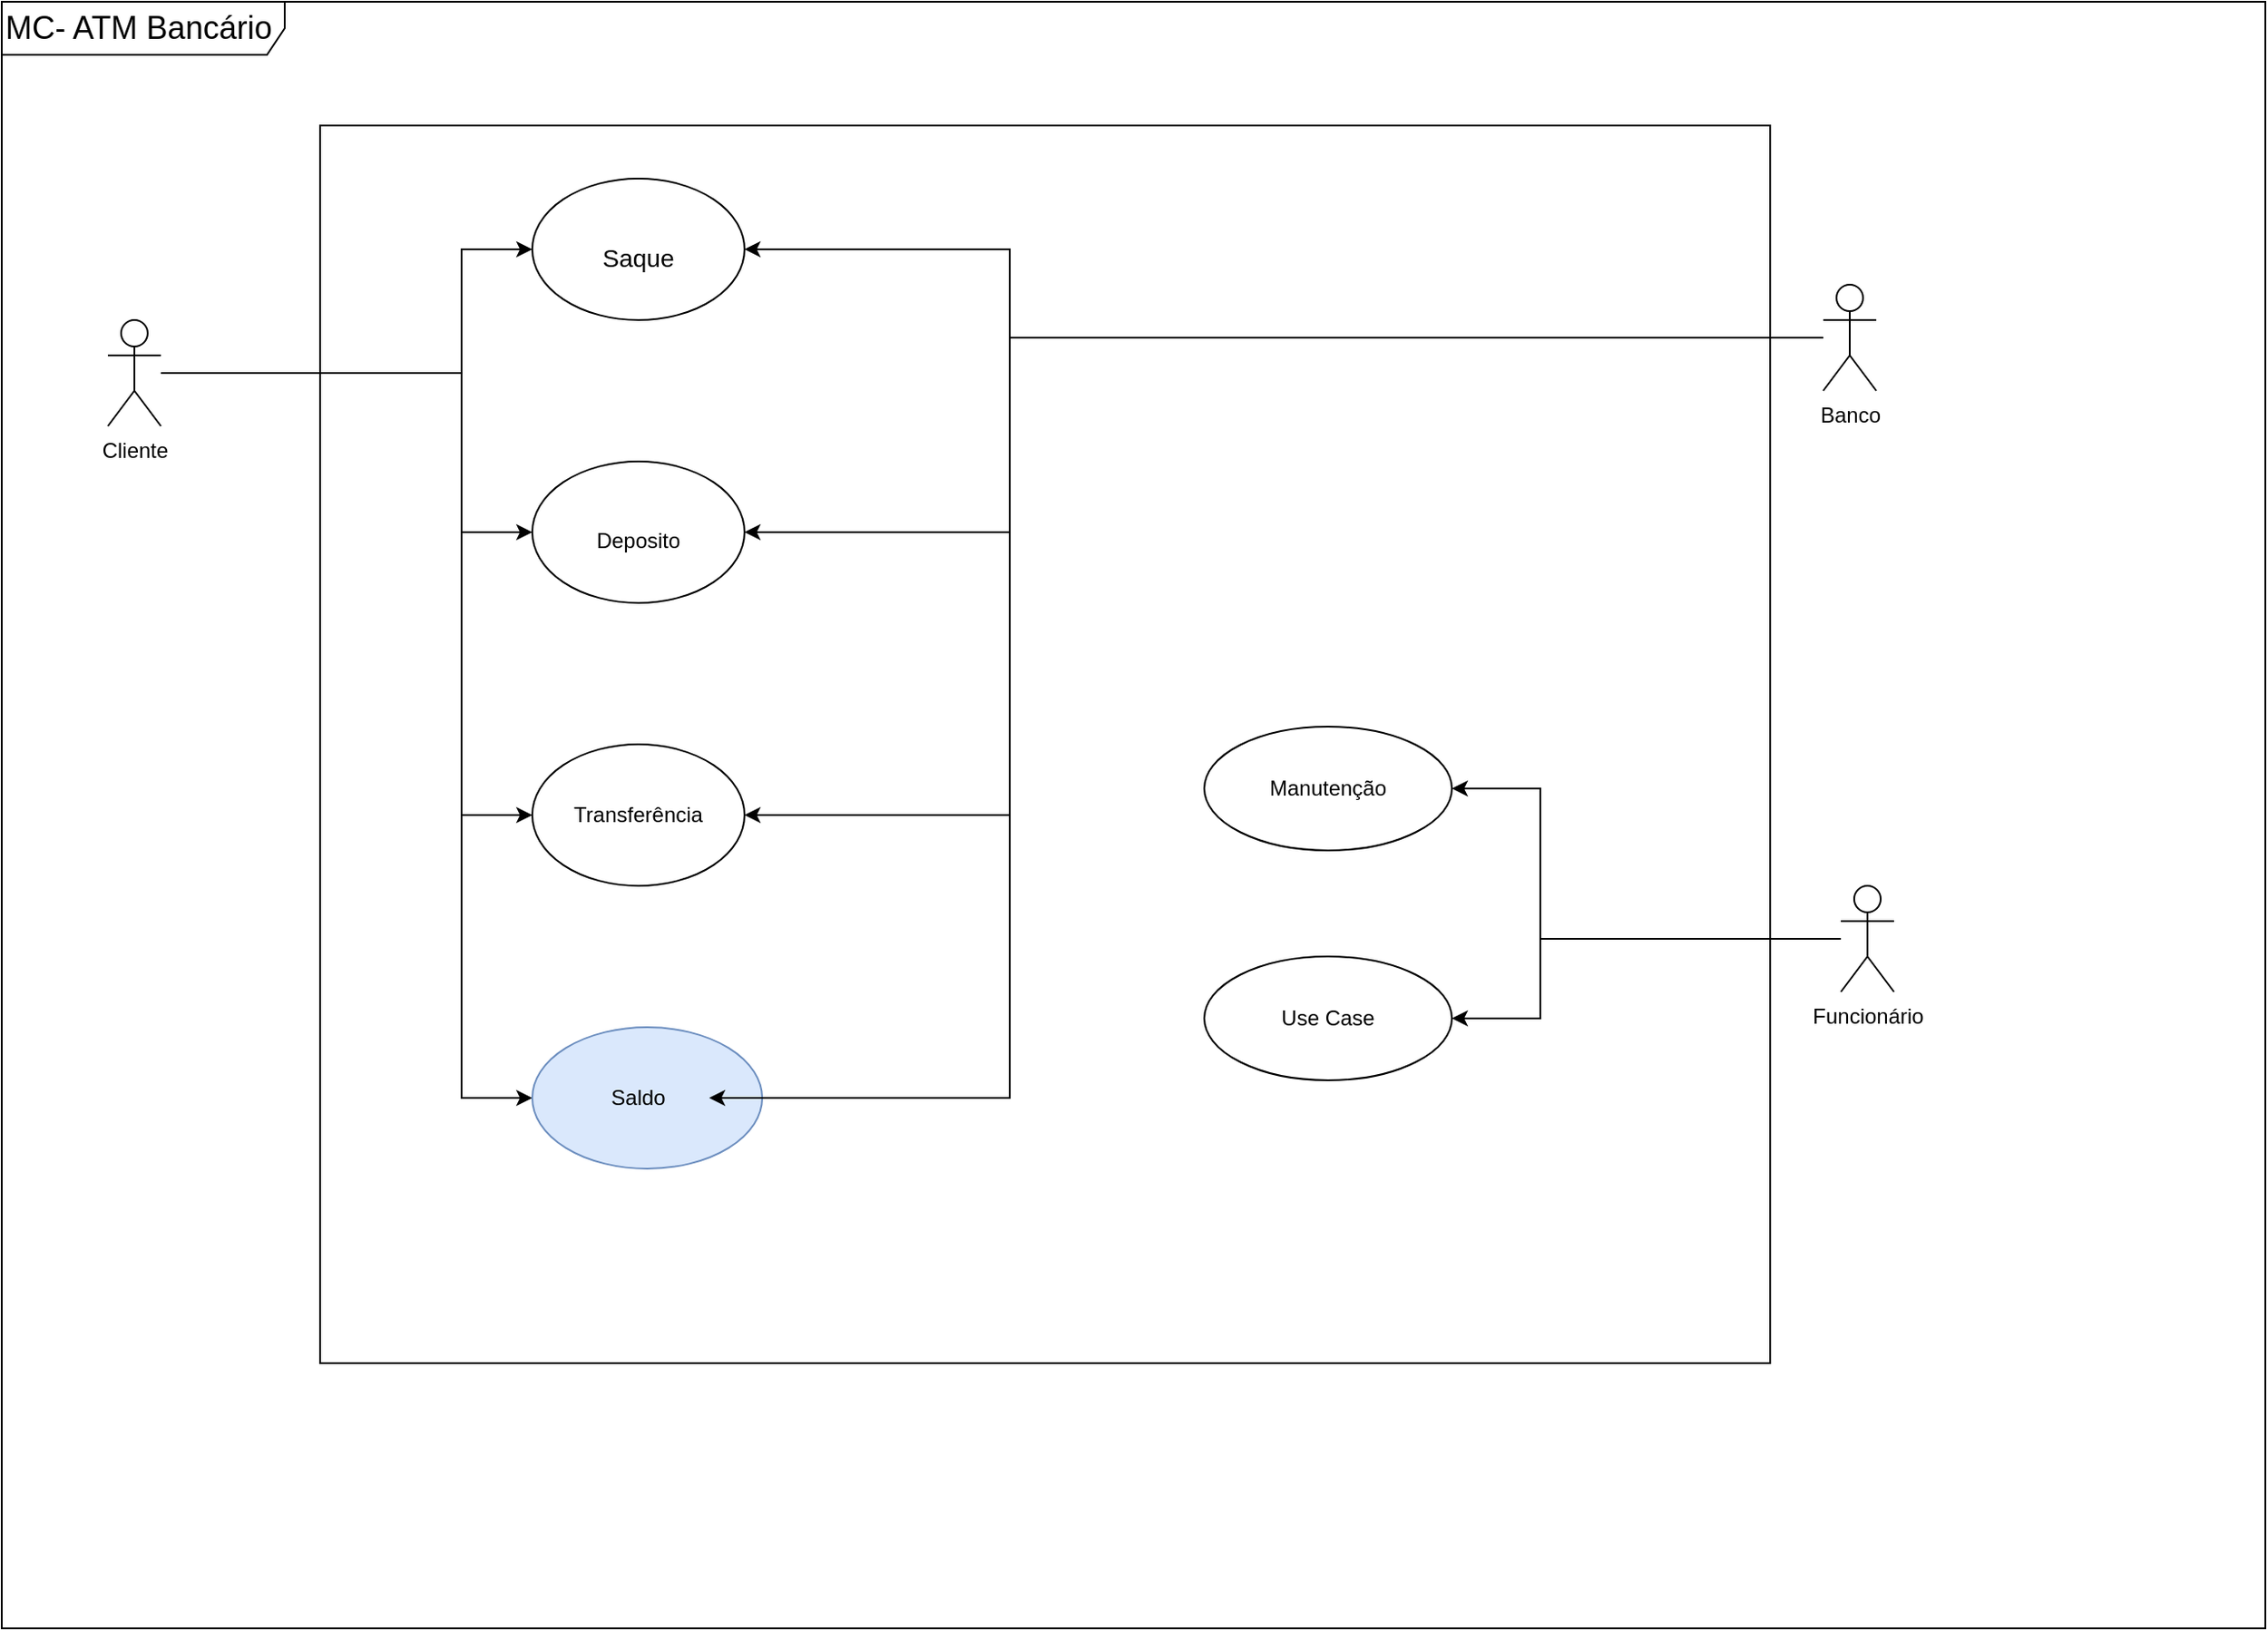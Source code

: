 <mxfile version="13.7.9" type="github">
  <diagram id="3lxpitrI4H_OSX3MgxeZ" name="Page-1">
    <mxGraphModel dx="1613" dy="1063" grid="1" gridSize="10" guides="1" tooltips="1" connect="1" arrows="1" fold="1" page="1" pageScale="1" pageWidth="827" pageHeight="1169" math="0" shadow="0">
      <root>
        <mxCell id="0" />
        <mxCell id="1" parent="0" />
        <mxCell id="06irQFUg_kufGNxPoZZQ-16" value="&lt;font style=&quot;font-size: 18px&quot;&gt;MC- ATM Bancário&amp;nbsp;&lt;/font&gt;" style="shape=umlFrame;whiteSpace=wrap;html=1;width=160;height=30;" vertex="1" parent="1">
          <mxGeometry x="350" y="160" width="1280" height="920" as="geometry" />
        </mxCell>
        <mxCell id="06irQFUg_kufGNxPoZZQ-17" value="" style="html=1;" vertex="1" parent="1">
          <mxGeometry x="530" y="230" width="820" height="700" as="geometry" />
        </mxCell>
        <mxCell id="06irQFUg_kufGNxPoZZQ-18" value="" style="edgeStyle=orthogonalEdgeStyle;rounded=0;orthogonalLoop=1;jettySize=auto;html=1;" edge="1" parent="1" source="06irQFUg_kufGNxPoZZQ-20" target="06irQFUg_kufGNxPoZZQ-21">
          <mxGeometry relative="1" as="geometry">
            <Array as="points">
              <mxPoint x="610" y="370" />
              <mxPoint x="610" y="300" />
            </Array>
          </mxGeometry>
        </mxCell>
        <mxCell id="06irQFUg_kufGNxPoZZQ-41" style="edgeStyle=orthogonalEdgeStyle;rounded=0;orthogonalLoop=1;jettySize=auto;html=1;entryX=0;entryY=0.5;entryDx=0;entryDy=0;" edge="1" parent="1" source="06irQFUg_kufGNxPoZZQ-20" target="06irQFUg_kufGNxPoZZQ-24">
          <mxGeometry relative="1" as="geometry">
            <Array as="points">
              <mxPoint x="610" y="370" />
              <mxPoint x="610" y="460" />
            </Array>
          </mxGeometry>
        </mxCell>
        <mxCell id="06irQFUg_kufGNxPoZZQ-42" style="edgeStyle=orthogonalEdgeStyle;rounded=0;orthogonalLoop=1;jettySize=auto;html=1;entryX=0;entryY=0.5;entryDx=0;entryDy=0;" edge="1" parent="1" source="06irQFUg_kufGNxPoZZQ-20" target="06irQFUg_kufGNxPoZZQ-27">
          <mxGeometry relative="1" as="geometry">
            <Array as="points">
              <mxPoint x="610" y="370" />
              <mxPoint x="610" y="620" />
            </Array>
          </mxGeometry>
        </mxCell>
        <mxCell id="06irQFUg_kufGNxPoZZQ-43" style="edgeStyle=orthogonalEdgeStyle;rounded=0;orthogonalLoop=1;jettySize=auto;html=1;entryX=0;entryY=0.5;entryDx=0;entryDy=0;" edge="1" parent="1" source="06irQFUg_kufGNxPoZZQ-20" target="06irQFUg_kufGNxPoZZQ-29">
          <mxGeometry relative="1" as="geometry">
            <Array as="points">
              <mxPoint x="610" y="370" />
              <mxPoint x="610" y="780" />
            </Array>
          </mxGeometry>
        </mxCell>
        <mxCell id="06irQFUg_kufGNxPoZZQ-20" value="Cliente" style="shape=umlActor;verticalLabelPosition=bottom;verticalAlign=top;html=1;outlineConnect=0;" vertex="1" parent="1">
          <mxGeometry x="410" y="340" width="30" height="60" as="geometry" />
        </mxCell>
        <mxCell id="06irQFUg_kufGNxPoZZQ-21" value="" style="ellipse;whiteSpace=wrap;html=1;verticalAlign=top;" vertex="1" parent="1">
          <mxGeometry x="650" y="260" width="120" height="80" as="geometry" />
        </mxCell>
        <mxCell id="06irQFUg_kufGNxPoZZQ-24" value="" style="ellipse;whiteSpace=wrap;html=1;verticalAlign=top;" vertex="1" parent="1">
          <mxGeometry x="650" y="420" width="120" height="80" as="geometry" />
        </mxCell>
        <mxCell id="06irQFUg_kufGNxPoZZQ-27" value="" style="ellipse;whiteSpace=wrap;html=1;verticalAlign=top;" vertex="1" parent="1">
          <mxGeometry x="650" y="580" width="120" height="80" as="geometry" />
        </mxCell>
        <mxCell id="06irQFUg_kufGNxPoZZQ-29" value="" style="ellipse;whiteSpace=wrap;html=1;verticalAlign=top;fillColor=#dae8fc;strokeColor=#6c8ebf;" vertex="1" parent="1">
          <mxGeometry x="650" y="740" width="130" height="80" as="geometry" />
        </mxCell>
        <mxCell id="06irQFUg_kufGNxPoZZQ-30" value="&lt;font style=&quot;font-size: 14px&quot;&gt;Saque&lt;/font&gt;" style="text;html=1;strokeColor=none;fillColor=none;align=center;verticalAlign=middle;whiteSpace=wrap;rounded=0;" vertex="1" parent="1">
          <mxGeometry x="670" y="290" width="80" height="30" as="geometry" />
        </mxCell>
        <mxCell id="06irQFUg_kufGNxPoZZQ-32" value="Deposito" style="text;html=1;strokeColor=none;fillColor=none;align=center;verticalAlign=middle;whiteSpace=wrap;rounded=0;" vertex="1" parent="1">
          <mxGeometry x="670" y="450" width="80" height="30" as="geometry" />
        </mxCell>
        <mxCell id="06irQFUg_kufGNxPoZZQ-33" value="Transferência" style="text;html=1;strokeColor=none;fillColor=none;align=center;verticalAlign=middle;whiteSpace=wrap;rounded=0;" vertex="1" parent="1">
          <mxGeometry x="670" y="605" width="80" height="30" as="geometry" />
        </mxCell>
        <mxCell id="06irQFUg_kufGNxPoZZQ-34" value="Saldo" style="text;html=1;strokeColor=none;fillColor=none;align=center;verticalAlign=middle;whiteSpace=wrap;rounded=0;" vertex="1" parent="1">
          <mxGeometry x="670" y="765" width="80" height="30" as="geometry" />
        </mxCell>
        <mxCell id="06irQFUg_kufGNxPoZZQ-55" style="edgeStyle=orthogonalEdgeStyle;rounded=0;orthogonalLoop=1;jettySize=auto;html=1;entryX=1;entryY=0.5;entryDx=0;entryDy=0;" edge="1" parent="1" source="06irQFUg_kufGNxPoZZQ-37" target="06irQFUg_kufGNxPoZZQ-49">
          <mxGeometry relative="1" as="geometry">
            <Array as="points">
              <mxPoint x="1395" y="690" />
              <mxPoint x="1220" y="690" />
              <mxPoint x="1220" y="605" />
            </Array>
          </mxGeometry>
        </mxCell>
        <mxCell id="06irQFUg_kufGNxPoZZQ-57" style="edgeStyle=orthogonalEdgeStyle;rounded=0;orthogonalLoop=1;jettySize=auto;html=1;entryX=1;entryY=0.5;entryDx=0;entryDy=0;" edge="1" parent="1" source="06irQFUg_kufGNxPoZZQ-37" target="06irQFUg_kufGNxPoZZQ-50">
          <mxGeometry relative="1" as="geometry">
            <Array as="points">
              <mxPoint x="1220" y="690" />
              <mxPoint x="1220" y="735" />
            </Array>
          </mxGeometry>
        </mxCell>
        <mxCell id="06irQFUg_kufGNxPoZZQ-37" value="Funcionário" style="shape=umlActor;verticalLabelPosition=bottom;verticalAlign=top;html=1;outlineConnect=0;" vertex="1" parent="1">
          <mxGeometry x="1390" y="660" width="30" height="60" as="geometry" />
        </mxCell>
        <mxCell id="06irQFUg_kufGNxPoZZQ-47" style="edgeStyle=orthogonalEdgeStyle;rounded=0;orthogonalLoop=1;jettySize=auto;html=1;entryX=1;entryY=0.5;entryDx=0;entryDy=0;" edge="1" parent="1" source="06irQFUg_kufGNxPoZZQ-39" target="06irQFUg_kufGNxPoZZQ-21">
          <mxGeometry relative="1" as="geometry">
            <Array as="points">
              <mxPoint x="920" y="350" />
              <mxPoint x="920" y="300" />
            </Array>
          </mxGeometry>
        </mxCell>
        <mxCell id="06irQFUg_kufGNxPoZZQ-53" style="edgeStyle=orthogonalEdgeStyle;rounded=0;orthogonalLoop=1;jettySize=auto;html=1;entryX=1;entryY=0.5;entryDx=0;entryDy=0;" edge="1" parent="1" source="06irQFUg_kufGNxPoZZQ-39" target="06irQFUg_kufGNxPoZZQ-27">
          <mxGeometry relative="1" as="geometry">
            <Array as="points">
              <mxPoint x="920" y="350" />
              <mxPoint x="920" y="620" />
            </Array>
          </mxGeometry>
        </mxCell>
        <mxCell id="06irQFUg_kufGNxPoZZQ-54" style="edgeStyle=orthogonalEdgeStyle;rounded=0;orthogonalLoop=1;jettySize=auto;html=1;entryX=1;entryY=0.5;entryDx=0;entryDy=0;" edge="1" parent="1" source="06irQFUg_kufGNxPoZZQ-39" target="06irQFUg_kufGNxPoZZQ-34">
          <mxGeometry relative="1" as="geometry">
            <Array as="points">
              <mxPoint x="920" y="350" />
              <mxPoint x="920" y="780" />
            </Array>
          </mxGeometry>
        </mxCell>
        <mxCell id="06irQFUg_kufGNxPoZZQ-58" style="edgeStyle=orthogonalEdgeStyle;rounded=0;orthogonalLoop=1;jettySize=auto;html=1;entryX=1;entryY=0.5;entryDx=0;entryDy=0;" edge="1" parent="1" source="06irQFUg_kufGNxPoZZQ-39" target="06irQFUg_kufGNxPoZZQ-24">
          <mxGeometry relative="1" as="geometry">
            <Array as="points">
              <mxPoint x="920" y="350" />
              <mxPoint x="920" y="460" />
            </Array>
          </mxGeometry>
        </mxCell>
        <mxCell id="06irQFUg_kufGNxPoZZQ-39" value="Banco" style="shape=umlActor;verticalLabelPosition=bottom;verticalAlign=top;html=1;outlineConnect=0;" vertex="1" parent="1">
          <mxGeometry x="1380" y="320" width="30" height="60" as="geometry" />
        </mxCell>
        <mxCell id="06irQFUg_kufGNxPoZZQ-49" value="Manutenção" style="ellipse;whiteSpace=wrap;html=1;" vertex="1" parent="1">
          <mxGeometry x="1030" y="570" width="140" height="70" as="geometry" />
        </mxCell>
        <mxCell id="06irQFUg_kufGNxPoZZQ-50" value="Use Case" style="ellipse;whiteSpace=wrap;html=1;" vertex="1" parent="1">
          <mxGeometry x="1030" y="700" width="140" height="70" as="geometry" />
        </mxCell>
      </root>
    </mxGraphModel>
  </diagram>
</mxfile>
